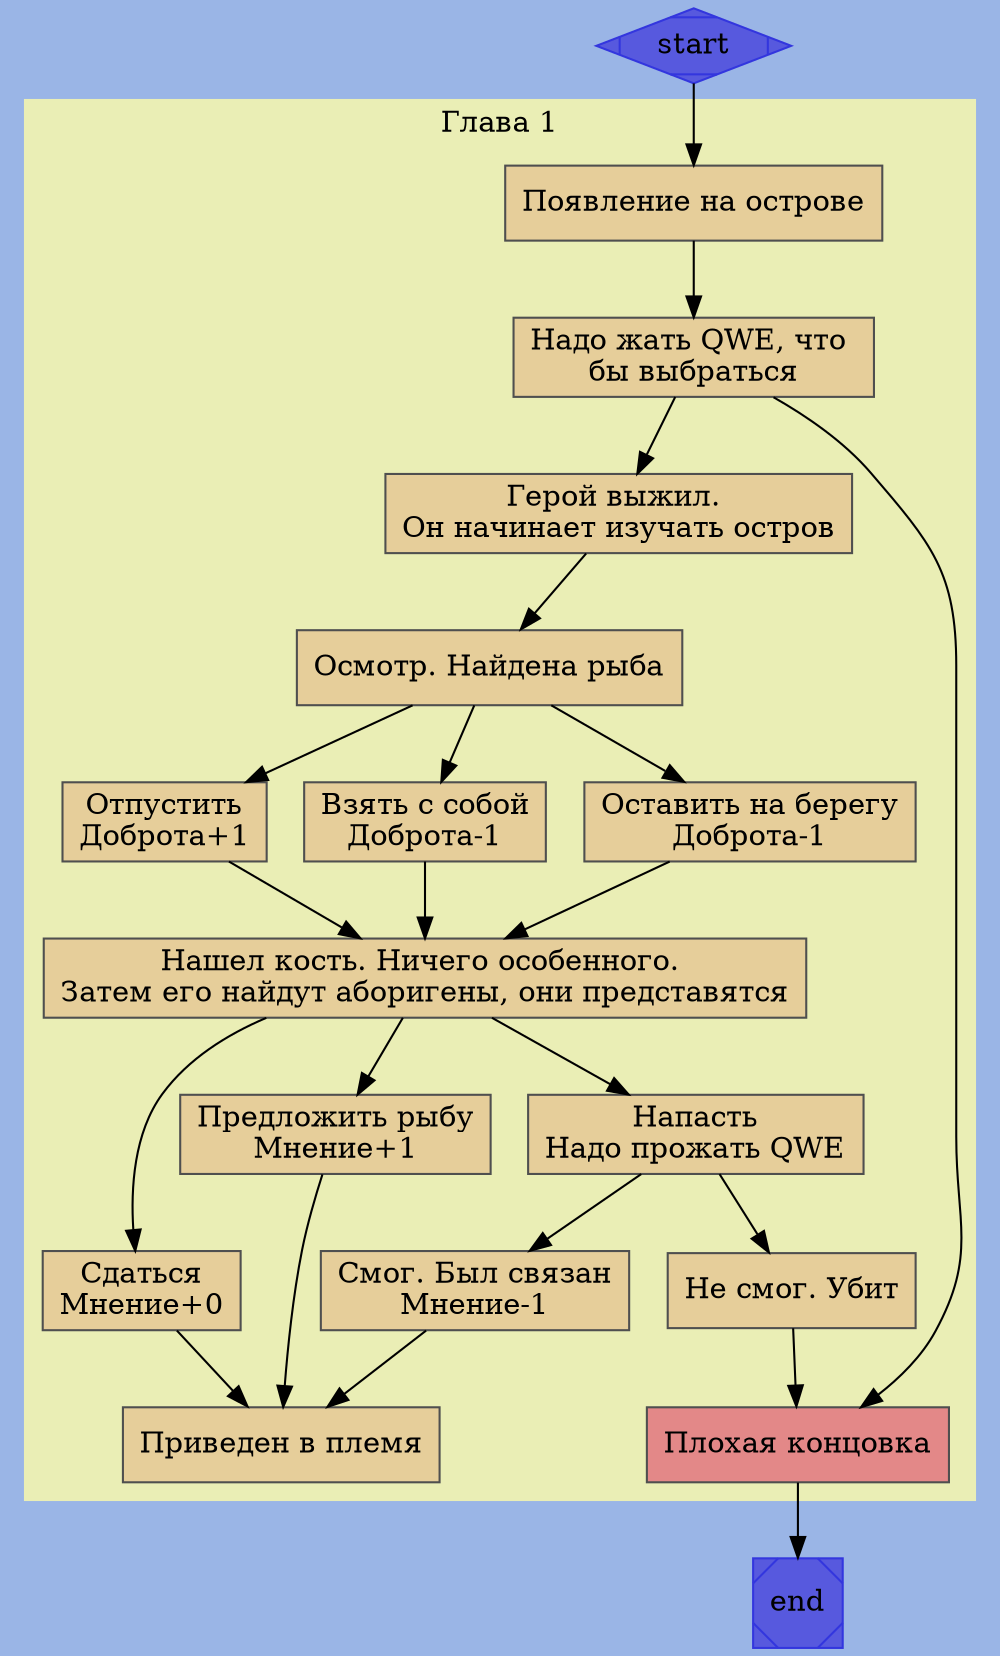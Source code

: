 digraph G {

  subgraph cluster_0 {
    style=filled;
    color="#eaeeb5";
    
    node [shape=record,style=filled,color=gray31];
    node [fillcolor="#e6ce9a"];
    a1 [label="Появление на острове"];
    a2 [label="Надо жать QWE, что \nбы выбраться"];
    a3 [label="Герой выжил. \nОн начинает изучать остров"];
    
    
    a4 [label="Осмотр. Найдена рыба"];
    a5 [label="Отпустить\nДоброта+1"];
    a6 [label="Взять с собой\nДоброта-1"];
    a7 [label="Оставить на берегу\nДоброта-1"];

    
    a8 [label="Нашел кость. Ничего особенного. \nЗатем его найдут аборигены, они представятся"];
    
    a81 [label="Сдаться\nМнение+0"];
    a82 [label="Предложить рыбу\nМнение+1"];
    a83 [label="Напасть\nНадо прожать QWE"];

    a831 [label="Смог. Был связан\nМнение-1"];
    a832 [label="Не смог. Убит"];

    a9 [label="Приведен в племя"];
    

    a1 -> a2 -> a3 -> a4;
    a4 -> {a5;a6;a7} -> a8;
    a8 -> {a81; a82; a83};
    a83 -> a831; a83 -> a832;
    {a81; a82; a831} -> a9;

    a2 -> go;
    a832 -> go;
    
    go [label="Плохая концовка",fillcolor="#e38888"];
    label = "Глава 1";
  }
  

  start -> a1;
  go -> end;
  

  start [shape=Mdiamond,style=filled,fillcolor="#5759de",color="#3336de"];
  end [shape=Msquare,style=filled,fillcolor="#5759de",color="#3336de"];
  bgcolor="#9ab5e6";
}
